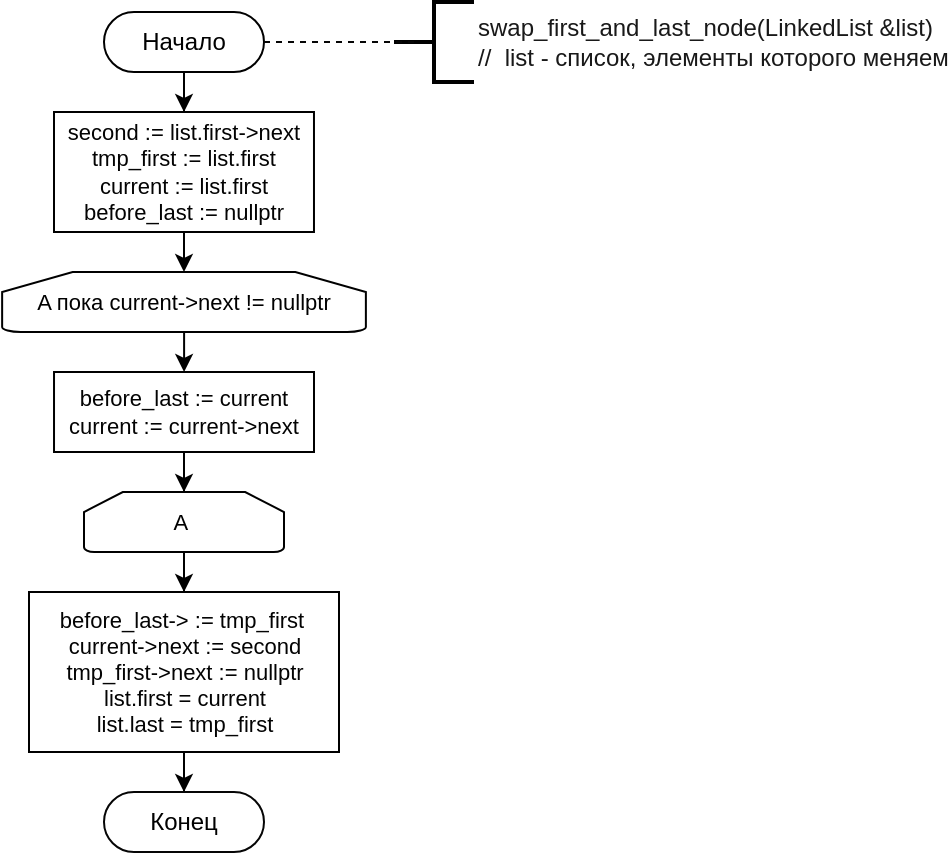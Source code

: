 <mxfile version="22.0.3" type="device" pages="2">
  <diagram id="C5RBs43oDa-KdzZeNtuy" name="Page-1">
    <mxGraphModel dx="724" dy="1021" grid="1" gridSize="10" guides="1" tooltips="1" connect="1" arrows="1" fold="1" page="1" pageScale="1" pageWidth="827" pageHeight="1169" background="#ffffff" math="0" shadow="0">
      <root>
        <mxCell id="WIyWlLk6GJQsqaUBKTNV-0" />
        <mxCell id="WIyWlLk6GJQsqaUBKTNV-1" parent="WIyWlLk6GJQsqaUBKTNV-0" />
        <mxCell id="ZWGN9NbsmyBIf1tKlafw-4" style="edgeStyle=orthogonalEdgeStyle;rounded=0;orthogonalLoop=1;jettySize=auto;html=1;strokeColor=#000000;" edge="1" parent="WIyWlLk6GJQsqaUBKTNV-1" source="WIyWlLk6GJQsqaUBKTNV-3" target="i_zScgs4UD1MNrp97Cdz-0">
          <mxGeometry relative="1" as="geometry" />
        </mxCell>
        <mxCell id="WIyWlLk6GJQsqaUBKTNV-3" value="&lt;font color=&quot;#000000&quot;&gt;Начало&lt;/font&gt;" style="rounded=1;whiteSpace=wrap;html=1;fontSize=12;glass=0;strokeWidth=1;shadow=0;arcSize=50;strokeColor=#000000;fillColor=none;" parent="WIyWlLk6GJQsqaUBKTNV-1" vertex="1">
          <mxGeometry x="120" y="40" width="80" height="30" as="geometry" />
        </mxCell>
        <mxCell id="Qi15xtnJ09Df0GoSAWtn-0" value="&lt;font color=&quot;#191919&quot;&gt;swap_first_and_last_node(LinkedList &amp;amp;list)&lt;br&gt;//&amp;nbsp; list - список, элементы которого меняем&lt;br&gt;&lt;/font&gt;" style="strokeWidth=2;html=1;shape=mxgraph.flowchart.annotation_2;align=left;labelPosition=right;pointerEvents=1;strokeColor=#000000;" parent="WIyWlLk6GJQsqaUBKTNV-1" vertex="1">
          <mxGeometry x="265" y="35" width="40" height="40" as="geometry" />
        </mxCell>
        <mxCell id="Qi15xtnJ09Df0GoSAWtn-2" style="edgeStyle=orthogonalEdgeStyle;rounded=0;orthogonalLoop=1;jettySize=auto;html=1;entryX=0.27;entryY=0.5;entryDx=0;entryDy=0;entryPerimeter=0;dashed=1;endArrow=none;endFill=0;strokeColor=#050505;exitX=1;exitY=0.5;exitDx=0;exitDy=0;" parent="WIyWlLk6GJQsqaUBKTNV-1" source="WIyWlLk6GJQsqaUBKTNV-3" target="Qi15xtnJ09Df0GoSAWtn-0" edge="1">
          <mxGeometry relative="1" as="geometry">
            <Array as="points">
              <mxPoint x="240" y="55" />
              <mxPoint x="240" y="55" />
            </Array>
          </mxGeometry>
        </mxCell>
        <mxCell id="ZWGN9NbsmyBIf1tKlafw-5" style="edgeStyle=orthogonalEdgeStyle;rounded=0;orthogonalLoop=1;jettySize=auto;html=1;strokeColor=#000000;" edge="1" parent="WIyWlLk6GJQsqaUBKTNV-1" source="i_zScgs4UD1MNrp97Cdz-0" target="rWPsry6AmdHpaBM-P6xR-28">
          <mxGeometry relative="1" as="geometry" />
        </mxCell>
        <mxCell id="i_zScgs4UD1MNrp97Cdz-0" value="&lt;font color=&quot;#030303&quot;&gt;second := list.first-&amp;gt;next&lt;br&gt;tmp_first := list.first&lt;br&gt;current := list.first&lt;br&gt;before_last := nullptr&lt;br&gt;&lt;/font&gt;" style="rounded=0;whiteSpace=wrap;html=1;strokeColor=#000000;align=center;verticalAlign=middle;fontFamily=Helvetica;fontSize=11;fontColor=default;fillColor=none;" parent="WIyWlLk6GJQsqaUBKTNV-1" vertex="1">
          <mxGeometry x="95.0" y="90" width="129.99" height="60" as="geometry" />
        </mxCell>
        <mxCell id="ZWGN9NbsmyBIf1tKlafw-6" style="edgeStyle=orthogonalEdgeStyle;rounded=0;orthogonalLoop=1;jettySize=auto;html=1;strokeColor=#000000;" edge="1" parent="WIyWlLk6GJQsqaUBKTNV-1" source="rWPsry6AmdHpaBM-P6xR-28" target="ZWGN9NbsmyBIf1tKlafw-0">
          <mxGeometry relative="1" as="geometry" />
        </mxCell>
        <mxCell id="rWPsry6AmdHpaBM-P6xR-28" value="A пока current-&amp;gt;next != nullptr" style="strokeWidth=1;html=1;shape=mxgraph.flowchart.loop_limit;whiteSpace=wrap;rounded=0;strokeColor=#000000;align=center;verticalAlign=middle;fontFamily=Helvetica;fontSize=11;fontColor=#000000;fillColor=none;" parent="WIyWlLk6GJQsqaUBKTNV-1" vertex="1">
          <mxGeometry x="69.07" y="170" width="181.87" height="30" as="geometry" />
        </mxCell>
        <mxCell id="ZWGN9NbsmyBIf1tKlafw-7" style="edgeStyle=orthogonalEdgeStyle;rounded=0;orthogonalLoop=1;jettySize=auto;html=1;strokeColor=#000000;" edge="1" parent="WIyWlLk6GJQsqaUBKTNV-1" source="ZWGN9NbsmyBIf1tKlafw-0" target="ZWGN9NbsmyBIf1tKlafw-1">
          <mxGeometry relative="1" as="geometry" />
        </mxCell>
        <mxCell id="ZWGN9NbsmyBIf1tKlafw-0" value="&lt;font color=&quot;#030303&quot;&gt;before_last := current&lt;br&gt;current := current-&amp;gt;next&lt;br&gt;&lt;/font&gt;" style="rounded=0;whiteSpace=wrap;html=1;strokeColor=#000000;align=center;verticalAlign=middle;fontFamily=Helvetica;fontSize=11;fontColor=default;fillColor=none;" vertex="1" parent="WIyWlLk6GJQsqaUBKTNV-1">
          <mxGeometry x="95.01" y="220" width="129.99" height="40" as="geometry" />
        </mxCell>
        <mxCell id="ZWGN9NbsmyBIf1tKlafw-8" style="edgeStyle=orthogonalEdgeStyle;rounded=0;orthogonalLoop=1;jettySize=auto;html=1;strokeColor=#000000;" edge="1" parent="WIyWlLk6GJQsqaUBKTNV-1" source="ZWGN9NbsmyBIf1tKlafw-1" target="ZWGN9NbsmyBIf1tKlafw-2">
          <mxGeometry relative="1" as="geometry" />
        </mxCell>
        <mxCell id="ZWGN9NbsmyBIf1tKlafw-1" value="A&amp;nbsp;" style="strokeWidth=1;html=1;shape=mxgraph.flowchart.loop_limit;whiteSpace=wrap;rounded=0;strokeColor=#000000;align=center;verticalAlign=middle;fontFamily=Helvetica;fontSize=11;fontColor=#000000;fillColor=none;" vertex="1" parent="WIyWlLk6GJQsqaUBKTNV-1">
          <mxGeometry x="110" y="280" width="100" height="30" as="geometry" />
        </mxCell>
        <mxCell id="ZWGN9NbsmyBIf1tKlafw-9" style="edgeStyle=orthogonalEdgeStyle;rounded=0;orthogonalLoop=1;jettySize=auto;html=1;strokeColor=#000000;" edge="1" parent="WIyWlLk6GJQsqaUBKTNV-1" source="ZWGN9NbsmyBIf1tKlafw-2" target="ZWGN9NbsmyBIf1tKlafw-3">
          <mxGeometry relative="1" as="geometry" />
        </mxCell>
        <mxCell id="ZWGN9NbsmyBIf1tKlafw-2" value="&lt;font color=&quot;#030303&quot;&gt;before_last-&amp;gt; := tmp_first&amp;nbsp;&lt;br&gt;current-&amp;gt;next := second&lt;br&gt;tmp_first-&amp;gt;next := nullptr&lt;br&gt;list.first = current&lt;br&gt;list.last = tmp_first&lt;br&gt;&lt;/font&gt;" style="rounded=0;whiteSpace=wrap;html=1;strokeColor=#000000;align=center;verticalAlign=middle;fontFamily=Helvetica;fontSize=11;fontColor=default;fillColor=none;" vertex="1" parent="WIyWlLk6GJQsqaUBKTNV-1">
          <mxGeometry x="82.5" y="330" width="155" height="80" as="geometry" />
        </mxCell>
        <mxCell id="ZWGN9NbsmyBIf1tKlafw-3" value="&lt;font color=&quot;#000000&quot;&gt;Конец&lt;/font&gt;" style="rounded=1;whiteSpace=wrap;html=1;fontSize=12;glass=0;strokeWidth=1;shadow=0;arcSize=50;strokeColor=#050505;fillColor=none;" vertex="1" parent="WIyWlLk6GJQsqaUBKTNV-1">
          <mxGeometry x="120" y="430" width="80" height="30" as="geometry" />
        </mxCell>
      </root>
    </mxGraphModel>
  </diagram>
  <diagram id="sNGPoIVR03euQGcH20GE" name="Страница — 2">
    <mxGraphModel dx="1058" dy="1481" grid="1" gridSize="10" guides="1" tooltips="1" connect="1" arrows="1" fold="1" page="1" pageScale="1" pageWidth="827" pageHeight="1169" math="0" shadow="0">
      <root>
        <mxCell id="0" />
        <mxCell id="1" parent="0" />
      </root>
    </mxGraphModel>
  </diagram>
</mxfile>

